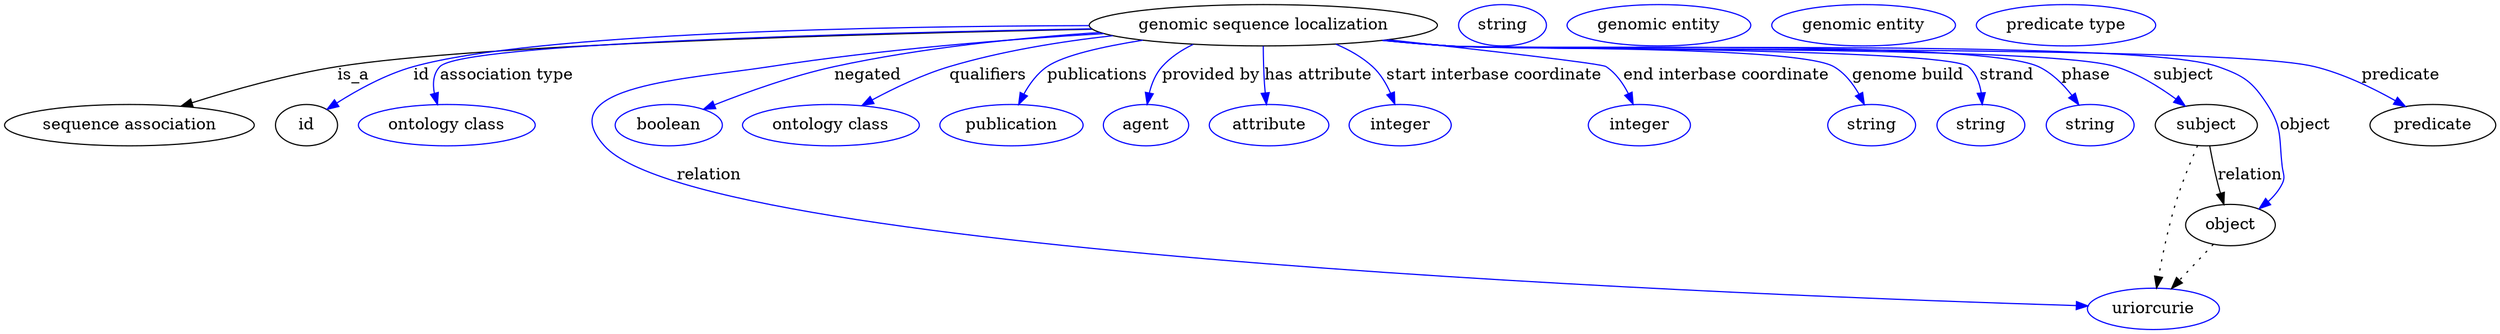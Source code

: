 digraph {
	graph [bb="0,0,1765.4,283"];
	node [label="\N"];
	"genomic sequence localization"	 [height=0.5,
		label="genomic sequence localization",
		pos="909.49,265",
		width=3.3219];
	"sequence association"	 [height=0.5,
		pos="84.493,178",
		width=2.347];
	"genomic sequence localization" -> "sequence association"	 [label=is_a,
		lp="251.49,221.5",
		pos="e,123.82,194.04 791.08,262.36 627.93,258.07 342.61,248.1 240.49,229 203.72,222.12 163.63,208.89 133.31,197.62"];
	id	 [height=0.5,
		pos="213.49,178",
		width=0.75];
	"genomic sequence localization" -> id	 [color=blue,
		label=id,
		lp="302.99,221.5",
		pos="e,230.93,192.11 792.48,261.16 627.99,255.3 343.28,243.27 297.49,229 276.33,222.4 255.01,209.36 239.14,198.12",
		style=solid];
	"association type"	 [color=blue,
		height=0.5,
		label="ontology class",
		pos="320.49,178",
		width=1.7151];
	"genomic sequence localization" -> "association type"	 [color=blue,
		label="association type",
		lp="362.49,221.5",
		pos="e,313.9,196.31 791.49,261.91 623.67,256.94 334.44,245.95 318.49,229 312.79,222.94 311.54,214.47 312.24,206.18",
		style=solid];
	relation	 [color=blue,
		height=0.5,
		label=uriorcurie,
		pos="1515.5,18",
		width=1.2638];
	"genomic sequence localization" -> relation	 [color=blue,
		label=relation,
		lp="524.49,134.5",
		pos="e,1470.4,20.481 800.42,257.53 732.74,251.92 644.16,242.79 566.49,229 501.7,217.5 392.1,209.47 435.49,160 503.94,81.967 1249.3,33.339 \
1460.2,21.072",
		style=solid];
	negated	 [color=blue,
		height=0.5,
		label=boolean,
		pos="482.49,178",
		width=1.0652];
	"genomic sequence localization" -> negated	 [color=blue,
		label=negated,
		lp="635.99,221.5",
		pos="e,509.66,190.78 799.04,258.03 743.13,252.87 674.56,244.02 614.49,229 581.31,220.7 545.18,206.35 519.13,194.98",
		style=solid];
	qualifiers	 [color=blue,
		height=0.5,
		label="ontology class",
		pos="600.49,178",
		width=1.7151];
	"genomic sequence localization" -> qualifiers	 [color=blue,
		label=qualifiers,
		lp="719.49,221.5",
		pos="e,625.47,194.73 808.55,255.33 771.66,249.94 730.05,241.66 693.49,229 672.75,221.82 651.16,210.26 634,199.97",
		style=solid];
	publications	 [color=blue,
		height=0.5,
		label=publication,
		pos="730.49,178",
		width=1.3902];
	"genomic sequence localization" -> publications	 [color=blue,
		label=publications,
		lp="795.99,221.5",
		pos="e,737.63,196.12 831.23,251.31 802.48,245.15 774.1,237.38 762.49,229 754.06,222.91 747.35,213.86 742.3,205.06",
		style=solid];
	"provided by"	 [color=blue,
		height=0.5,
		label=agent,
		pos="828.49,178",
		width=0.83048];
	"genomic sequence localization" -> "provided by"	 [color=blue,
		label="provided by",
		lp="873.49,221.5",
		pos="e,829.08,196.12 863.76,248.26 854.98,243.23 846.63,236.9 840.49,229 835.39,222.43 832.4,214.06 830.67,206",
		style=solid];
	"has attribute"	 [color=blue,
		height=0.5,
		label=attribute,
		pos="916.49,178",
		width=1.1193];
	"genomic sequence localization" -> "has attribute"	 [color=blue,
		label="has attribute",
		lp="943.99,221.5",
		pos="e,912.92,196.25 909.21,246.55 909.22,236.85 909.5,224.76 910.49,214 910.73,211.46 911.04,208.83 911.39,206.2",
		style=solid];
	"start interbase coordinate"	 [color=blue,
		height=0.5,
		label=integer,
		pos="1009.5,178",
		width=0.97491];
	"genomic sequence localization" -> "start interbase coordinate"	 [color=blue,
		label="start interbase coordinate",
		lp="1059,221.5",
		pos="e,1001.4,195.69 949.91,248.05 959.61,242.83 969.47,236.46 977.49,229 984.92,222.1 991.31,213.12 996.38,204.61",
		style=solid];
	"end interbase coordinate"	 [color=blue,
		height=0.5,
		label=integer,
		pos="1159.5,178",
		width=0.97491];
	"genomic sequence localization" -> "end interbase coordinate"	 [color=blue,
		label="end interbase coordinate",
		lp="1212,221.5",
		pos="e,1154.2,195.89 996.8,252.64 1056.5,243.9 1125.8,233.05 1131.5,229 1139.7,223.18 1145.8,214.14 1150.1,205.28",
		style=solid];
	"genome build"	 [color=blue,
		height=0.5,
		label=string,
		pos="1313.5,178",
		width=0.84854];
	"genomic sequence localization" -> "genome build"	 [color=blue,
		label="genome build",
		lp="1335.5,221.5",
		pos="e,1307.6,195.76 994.43,252.25 1008.8,250.33 1023.5,248.49 1037.5,247 1091.8,241.2 1235.9,257.49 1282.5,229 1291.5,223.46 1298.3,\
214.19 1303.2,205.06",
		style=solid];
	strand	 [color=blue,
		height=0.5,
		label=string,
		pos="1392.5,178",
		width=0.84854];
	"genomic sequence localization" -> strand	 [color=blue,
		label=strand,
		lp="1405.5,221.5",
		pos="e,1392.2,196.23 993.37,252.14 1008,250.2 1023.2,248.38 1037.5,247 1075.1,243.36 1347.8,252.46 1377.5,229 1384.5,223.45 1388.4,214.78 \
1390.5,206.15",
		style=solid];
	phase	 [color=blue,
		height=0.5,
		label=string,
		pos="1471.5,178",
		width=0.84854];
	"genomic sequence localization" -> phase	 [color=blue,
		label=phase,
		lp="1462,221.5",
		pos="e,1461.5,195.27 993.02,252.11 1007.8,250.15 1023.1,248.34 1037.5,247 1080.6,242.98 1387.5,247.7 1426.5,229 1438.1,223.43 1448,213.35 \
1455.5,203.62",
		style=solid];
	subject	 [height=0.5,
		pos="1555.5,178",
		width=0.99297];
	"genomic sequence localization" -> subject	 [color=blue,
		label=subject,
		lp="1530,221.5",
		pos="e,1538.5,193.92 993.01,252.04 1007.8,250.09 1023.1,248.3 1037.5,247 1135.8,238.11 1387.8,260.25 1481.5,229 1499.5,222.99 1517.1,\
211.16 1530.6,200.41",
		style=solid];
	object	 [height=0.5,
		pos="1575.5,91",
		width=0.9027];
	"genomic sequence localization" -> object	 [color=blue,
		label=object,
		lp="1628.5,178",
		pos="e,1596.2,105.16 992.66,252.02 1007.6,250.06 1023,248.27 1037.5,247 1094.6,242 1499.1,247.24 1553.5,229 1577.7,220.89 1586.1,217.1 \
1600.5,196 1614.4,175.59 1610.6,166.51 1613.5,142 1614.3,135.38 1616.1,133.12 1613.5,127 1611.2,121.68 1607.7,116.77 1603.7,112.41",
		style=solid];
	predicate	 [height=0.5,
		pos="1722.5,178",
		width=1.1916];
	"genomic sequence localization" -> predicate	 [color=blue,
		label=predicate,
		lp="1696.5,221.5",
		pos="e,1703.3,194.24 992.31,252 1007.3,250.03 1022.8,248.24 1037.5,247 1104.4,241.32 1577.3,248.58 1641.5,229 1660.9,223.09 1680.2,211.22 \
1695.1,200.42",
		style=solid];
	association_id	 [color=blue,
		height=0.5,
		label=string,
		pos="1077.5,265",
		width=0.84854];
	subject -> relation	 [pos="e,1518.8,36.239 1549.5,159.97 1545.1,146.12 1539,126.47 1534.5,109 1529.1,88.088 1524.2,64.188 1520.7,46.13",
		style=dotted];
	subject -> object	 [label=relation,
		lp="1588.5,134.5",
		pos="e,1571.4,109 1559.6,159.97 1562.4,148.08 1566,132.25 1569.1,118.76"];
	"genomic sequence localization_subject"	 [color=blue,
		height=0.5,
		label="genomic entity",
		pos="1189.5,265",
		width=1.7693];
	object -> relation	 [pos="e,1529.7,35.261 1561.9,74.435 1554.3,65.207 1544.7,53.528 1536.2,43.191",
		style=dotted];
	"genomic sequence localization_object"	 [color=blue,
		height=0.5,
		label="genomic entity",
		pos="1334.5,265",
		width=1.7693];
	"genomic sequence localization_predicate"	 [color=blue,
		height=0.5,
		label="predicate type",
		pos="1476.5,265",
		width=1.679];
}
